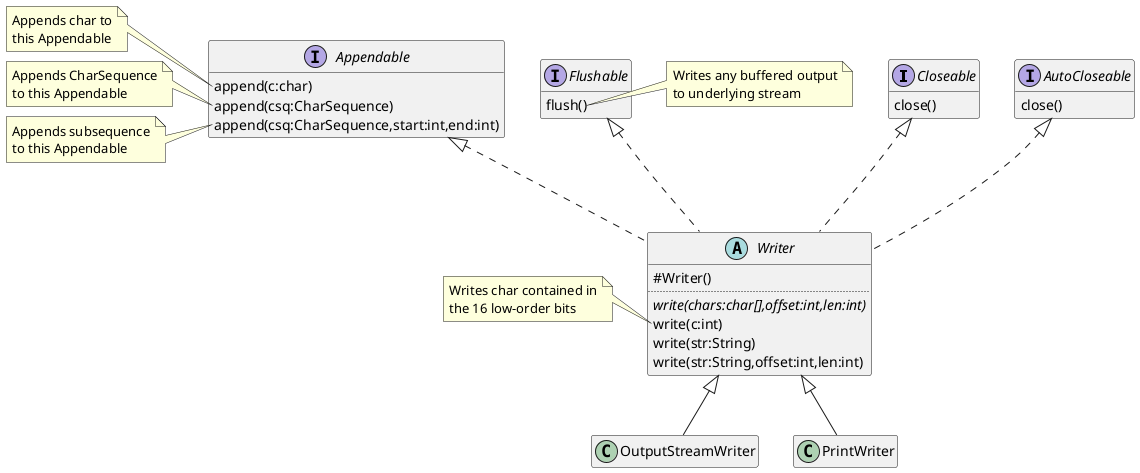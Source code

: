 @startuml
'https://plantuml.com/class-diagram

'Make public/private/etc show up as character rather than colored circle.
skinparam classAttributeIconSize 0

interface Closeable {
    close()
}
'note left of Closeable::close()
'    Releases resources the object is
'    holding (such as open files)
'end note

interface AutoCloseable {
    close()
}
'note right of AutoCloseable::close()
'    Called automatically when exiting a
'    try-with-resources block in which the
'    object was declared in the resource
'    specification header
'end note

interface Appendable {
    append(c:char)
    append(csq:CharSequence)
    append(csq:CharSequence,start:int,end:int)
}
note left of Appendable::append(c:char)
    Appends char to
    this Appendable
end note
note left of Appendable::append(csq:CharSequence)
    Appends CharSequence
    to this Appendable
end note
note left of Appendable::append(csq:CharSequence,start:int,end:int)
    Appends subsequence
    to this Appendable
end note

interface Flushable {
    flush()
}
note right of Flushable::flush()
    Writes any buffered output
    to underlying stream
end note


abstract class Writer {
    #Writer()
    ..
    {abstract} write(chars:char[],offset:int,len:int)
    write(c:int)
    write(str:String)
    write(str:String,offset:int,len:int)
}
note left of Writer::write(c:int)
    Writes char contained in
    the 16 low-order bits
end note

class OutputStreamWriter {

}

class PrintWriter {

}

Appendable <|.. Writer
Flushable <|.. Writer
Closeable <|.. Writer
AutoCloseable <|.. Writer
Writer <|-- OutputStreamWriter
Writer <|-- PrintWriter

hide empty members
@enduml